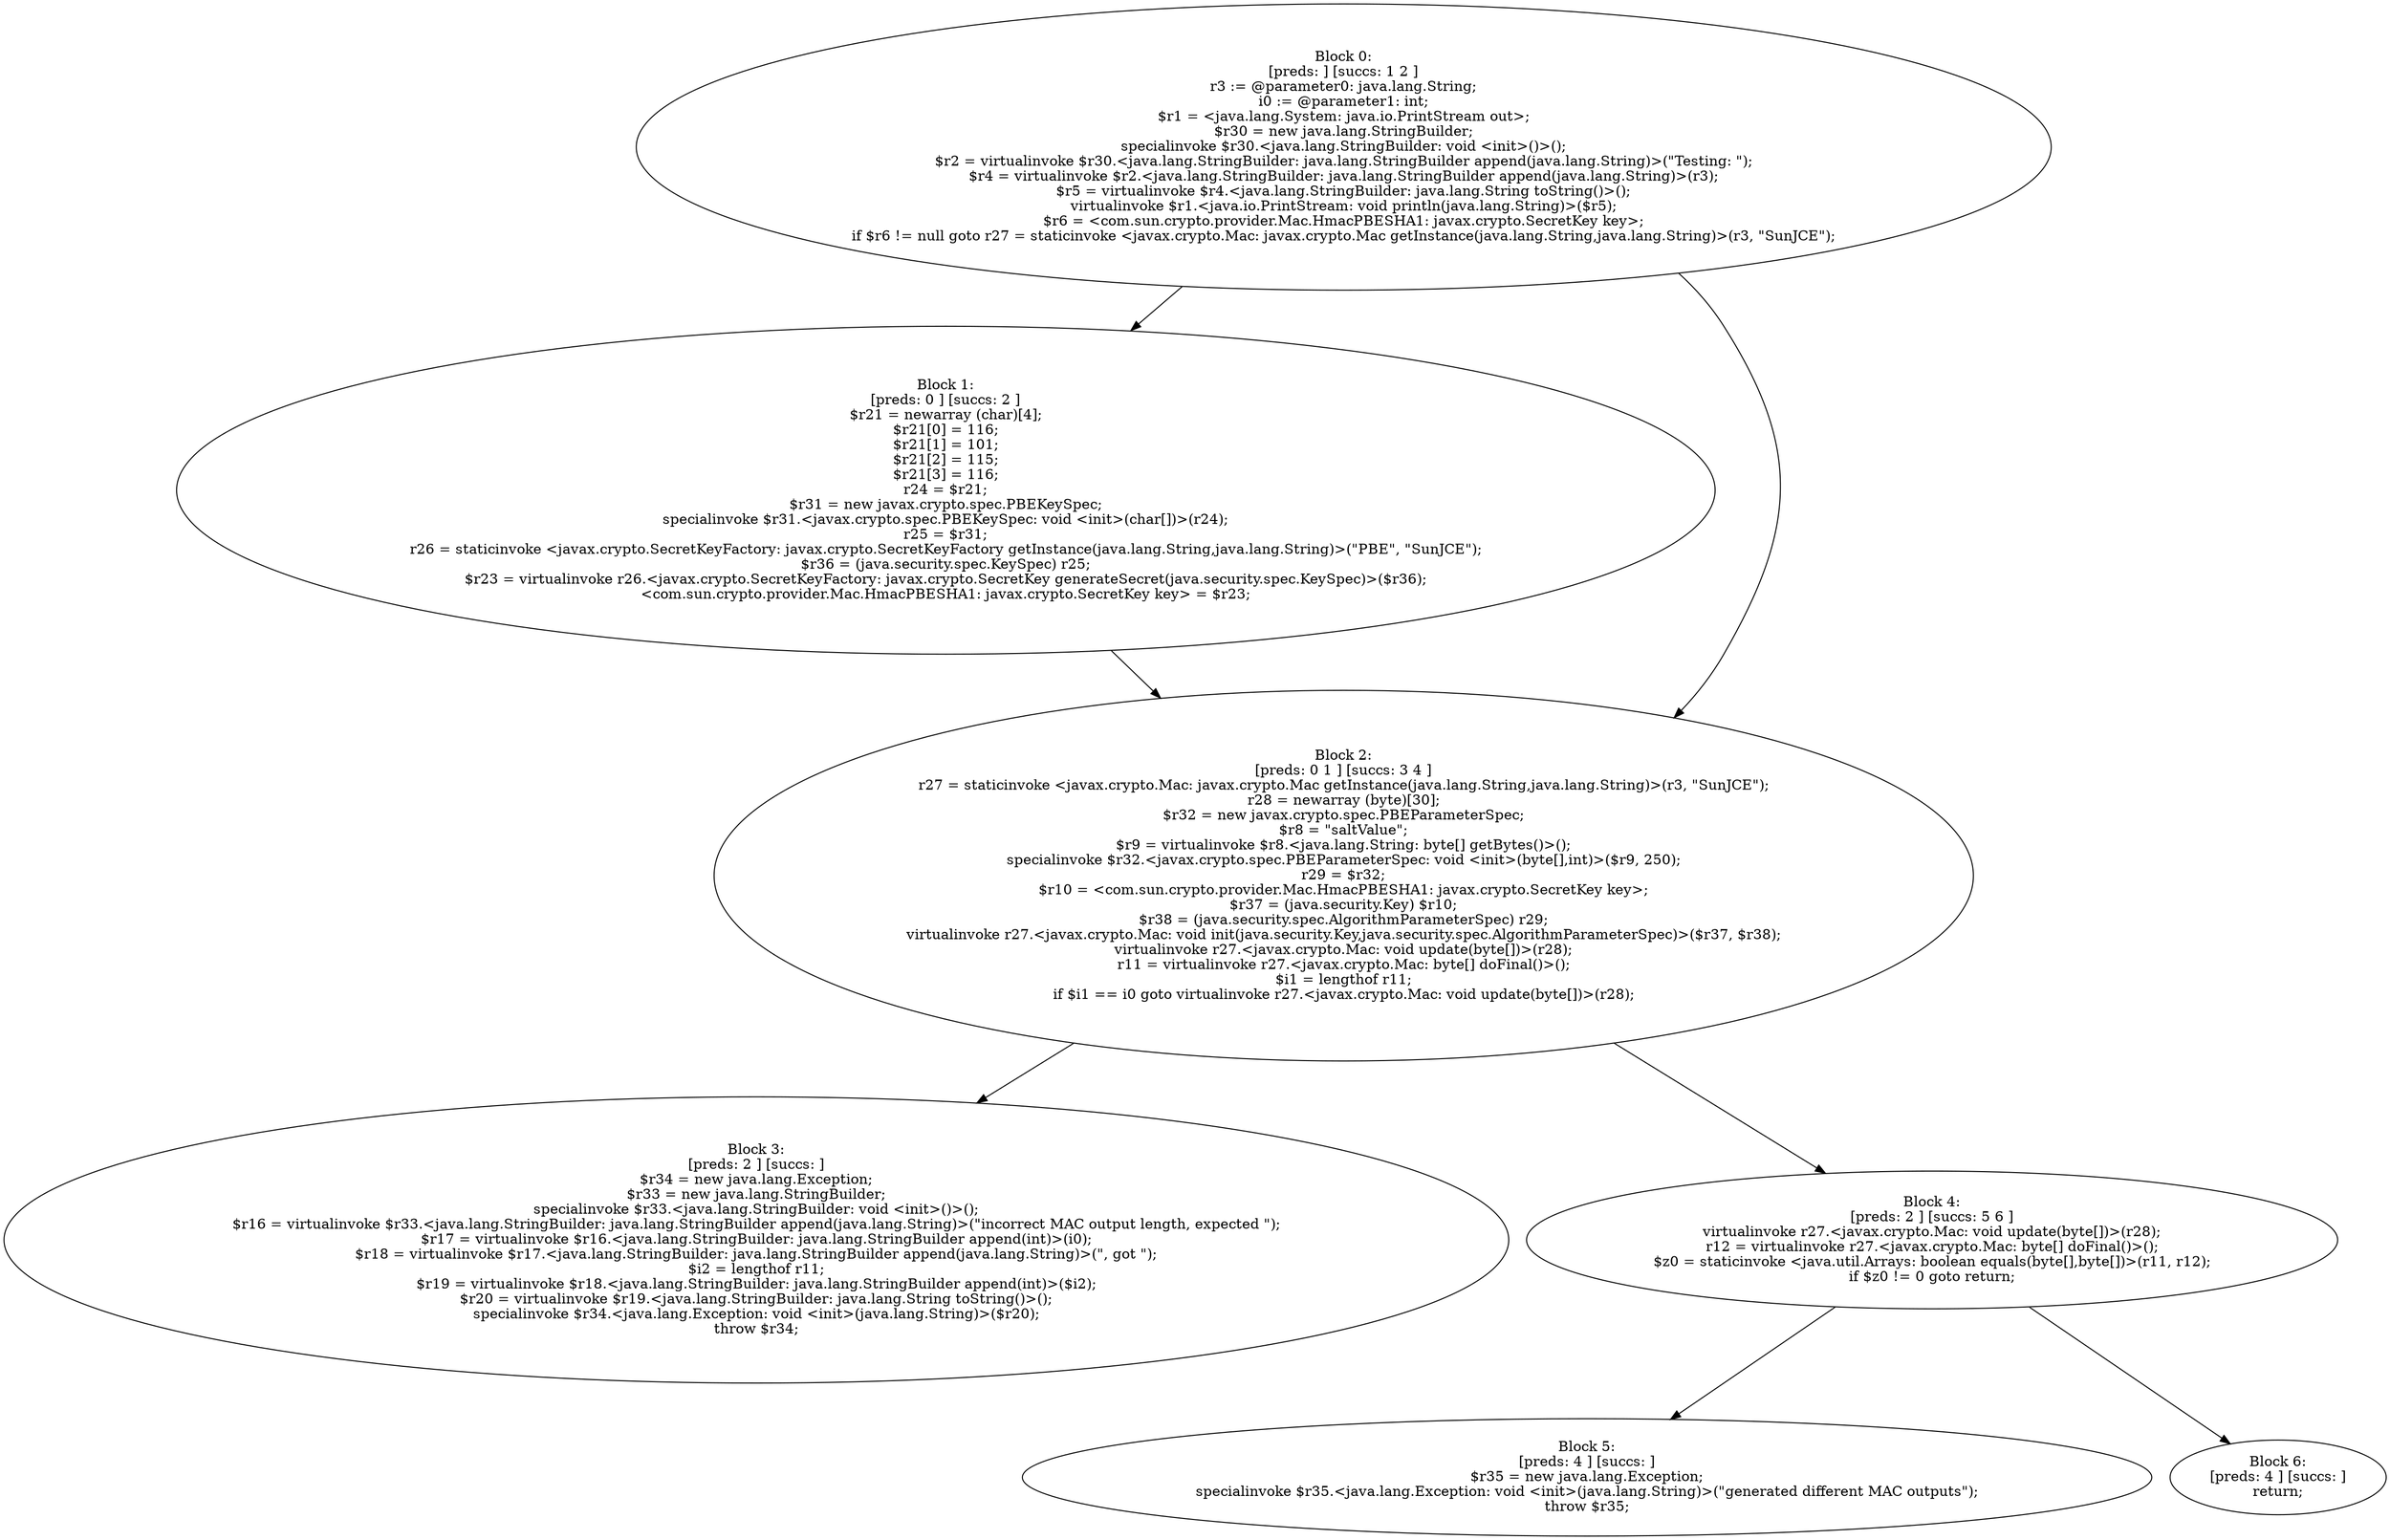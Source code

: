 digraph "unitGraph" {
    "Block 0:
[preds: ] [succs: 1 2 ]
r3 := @parameter0: java.lang.String;
i0 := @parameter1: int;
$r1 = <java.lang.System: java.io.PrintStream out>;
$r30 = new java.lang.StringBuilder;
specialinvoke $r30.<java.lang.StringBuilder: void <init>()>();
$r2 = virtualinvoke $r30.<java.lang.StringBuilder: java.lang.StringBuilder append(java.lang.String)>(\"Testing: \");
$r4 = virtualinvoke $r2.<java.lang.StringBuilder: java.lang.StringBuilder append(java.lang.String)>(r3);
$r5 = virtualinvoke $r4.<java.lang.StringBuilder: java.lang.String toString()>();
virtualinvoke $r1.<java.io.PrintStream: void println(java.lang.String)>($r5);
$r6 = <com.sun.crypto.provider.Mac.HmacPBESHA1: javax.crypto.SecretKey key>;
if $r6 != null goto r27 = staticinvoke <javax.crypto.Mac: javax.crypto.Mac getInstance(java.lang.String,java.lang.String)>(r3, \"SunJCE\");
"
    "Block 1:
[preds: 0 ] [succs: 2 ]
$r21 = newarray (char)[4];
$r21[0] = 116;
$r21[1] = 101;
$r21[2] = 115;
$r21[3] = 116;
r24 = $r21;
$r31 = new javax.crypto.spec.PBEKeySpec;
specialinvoke $r31.<javax.crypto.spec.PBEKeySpec: void <init>(char[])>(r24);
r25 = $r31;
r26 = staticinvoke <javax.crypto.SecretKeyFactory: javax.crypto.SecretKeyFactory getInstance(java.lang.String,java.lang.String)>(\"PBE\", \"SunJCE\");
$r36 = (java.security.spec.KeySpec) r25;
$r23 = virtualinvoke r26.<javax.crypto.SecretKeyFactory: javax.crypto.SecretKey generateSecret(java.security.spec.KeySpec)>($r36);
<com.sun.crypto.provider.Mac.HmacPBESHA1: javax.crypto.SecretKey key> = $r23;
"
    "Block 2:
[preds: 0 1 ] [succs: 3 4 ]
r27 = staticinvoke <javax.crypto.Mac: javax.crypto.Mac getInstance(java.lang.String,java.lang.String)>(r3, \"SunJCE\");
r28 = newarray (byte)[30];
$r32 = new javax.crypto.spec.PBEParameterSpec;
$r8 = \"saltValue\";
$r9 = virtualinvoke $r8.<java.lang.String: byte[] getBytes()>();
specialinvoke $r32.<javax.crypto.spec.PBEParameterSpec: void <init>(byte[],int)>($r9, 250);
r29 = $r32;
$r10 = <com.sun.crypto.provider.Mac.HmacPBESHA1: javax.crypto.SecretKey key>;
$r37 = (java.security.Key) $r10;
$r38 = (java.security.spec.AlgorithmParameterSpec) r29;
virtualinvoke r27.<javax.crypto.Mac: void init(java.security.Key,java.security.spec.AlgorithmParameterSpec)>($r37, $r38);
virtualinvoke r27.<javax.crypto.Mac: void update(byte[])>(r28);
r11 = virtualinvoke r27.<javax.crypto.Mac: byte[] doFinal()>();
$i1 = lengthof r11;
if $i1 == i0 goto virtualinvoke r27.<javax.crypto.Mac: void update(byte[])>(r28);
"
    "Block 3:
[preds: 2 ] [succs: ]
$r34 = new java.lang.Exception;
$r33 = new java.lang.StringBuilder;
specialinvoke $r33.<java.lang.StringBuilder: void <init>()>();
$r16 = virtualinvoke $r33.<java.lang.StringBuilder: java.lang.StringBuilder append(java.lang.String)>(\"incorrect MAC output length, expected \");
$r17 = virtualinvoke $r16.<java.lang.StringBuilder: java.lang.StringBuilder append(int)>(i0);
$r18 = virtualinvoke $r17.<java.lang.StringBuilder: java.lang.StringBuilder append(java.lang.String)>(\", got \");
$i2 = lengthof r11;
$r19 = virtualinvoke $r18.<java.lang.StringBuilder: java.lang.StringBuilder append(int)>($i2);
$r20 = virtualinvoke $r19.<java.lang.StringBuilder: java.lang.String toString()>();
specialinvoke $r34.<java.lang.Exception: void <init>(java.lang.String)>($r20);
throw $r34;
"
    "Block 4:
[preds: 2 ] [succs: 5 6 ]
virtualinvoke r27.<javax.crypto.Mac: void update(byte[])>(r28);
r12 = virtualinvoke r27.<javax.crypto.Mac: byte[] doFinal()>();
$z0 = staticinvoke <java.util.Arrays: boolean equals(byte[],byte[])>(r11, r12);
if $z0 != 0 goto return;
"
    "Block 5:
[preds: 4 ] [succs: ]
$r35 = new java.lang.Exception;
specialinvoke $r35.<java.lang.Exception: void <init>(java.lang.String)>(\"generated different MAC outputs\");
throw $r35;
"
    "Block 6:
[preds: 4 ] [succs: ]
return;
"
    "Block 0:
[preds: ] [succs: 1 2 ]
r3 := @parameter0: java.lang.String;
i0 := @parameter1: int;
$r1 = <java.lang.System: java.io.PrintStream out>;
$r30 = new java.lang.StringBuilder;
specialinvoke $r30.<java.lang.StringBuilder: void <init>()>();
$r2 = virtualinvoke $r30.<java.lang.StringBuilder: java.lang.StringBuilder append(java.lang.String)>(\"Testing: \");
$r4 = virtualinvoke $r2.<java.lang.StringBuilder: java.lang.StringBuilder append(java.lang.String)>(r3);
$r5 = virtualinvoke $r4.<java.lang.StringBuilder: java.lang.String toString()>();
virtualinvoke $r1.<java.io.PrintStream: void println(java.lang.String)>($r5);
$r6 = <com.sun.crypto.provider.Mac.HmacPBESHA1: javax.crypto.SecretKey key>;
if $r6 != null goto r27 = staticinvoke <javax.crypto.Mac: javax.crypto.Mac getInstance(java.lang.String,java.lang.String)>(r3, \"SunJCE\");
"->"Block 1:
[preds: 0 ] [succs: 2 ]
$r21 = newarray (char)[4];
$r21[0] = 116;
$r21[1] = 101;
$r21[2] = 115;
$r21[3] = 116;
r24 = $r21;
$r31 = new javax.crypto.spec.PBEKeySpec;
specialinvoke $r31.<javax.crypto.spec.PBEKeySpec: void <init>(char[])>(r24);
r25 = $r31;
r26 = staticinvoke <javax.crypto.SecretKeyFactory: javax.crypto.SecretKeyFactory getInstance(java.lang.String,java.lang.String)>(\"PBE\", \"SunJCE\");
$r36 = (java.security.spec.KeySpec) r25;
$r23 = virtualinvoke r26.<javax.crypto.SecretKeyFactory: javax.crypto.SecretKey generateSecret(java.security.spec.KeySpec)>($r36);
<com.sun.crypto.provider.Mac.HmacPBESHA1: javax.crypto.SecretKey key> = $r23;
";
    "Block 0:
[preds: ] [succs: 1 2 ]
r3 := @parameter0: java.lang.String;
i0 := @parameter1: int;
$r1 = <java.lang.System: java.io.PrintStream out>;
$r30 = new java.lang.StringBuilder;
specialinvoke $r30.<java.lang.StringBuilder: void <init>()>();
$r2 = virtualinvoke $r30.<java.lang.StringBuilder: java.lang.StringBuilder append(java.lang.String)>(\"Testing: \");
$r4 = virtualinvoke $r2.<java.lang.StringBuilder: java.lang.StringBuilder append(java.lang.String)>(r3);
$r5 = virtualinvoke $r4.<java.lang.StringBuilder: java.lang.String toString()>();
virtualinvoke $r1.<java.io.PrintStream: void println(java.lang.String)>($r5);
$r6 = <com.sun.crypto.provider.Mac.HmacPBESHA1: javax.crypto.SecretKey key>;
if $r6 != null goto r27 = staticinvoke <javax.crypto.Mac: javax.crypto.Mac getInstance(java.lang.String,java.lang.String)>(r3, \"SunJCE\");
"->"Block 2:
[preds: 0 1 ] [succs: 3 4 ]
r27 = staticinvoke <javax.crypto.Mac: javax.crypto.Mac getInstance(java.lang.String,java.lang.String)>(r3, \"SunJCE\");
r28 = newarray (byte)[30];
$r32 = new javax.crypto.spec.PBEParameterSpec;
$r8 = \"saltValue\";
$r9 = virtualinvoke $r8.<java.lang.String: byte[] getBytes()>();
specialinvoke $r32.<javax.crypto.spec.PBEParameterSpec: void <init>(byte[],int)>($r9, 250);
r29 = $r32;
$r10 = <com.sun.crypto.provider.Mac.HmacPBESHA1: javax.crypto.SecretKey key>;
$r37 = (java.security.Key) $r10;
$r38 = (java.security.spec.AlgorithmParameterSpec) r29;
virtualinvoke r27.<javax.crypto.Mac: void init(java.security.Key,java.security.spec.AlgorithmParameterSpec)>($r37, $r38);
virtualinvoke r27.<javax.crypto.Mac: void update(byte[])>(r28);
r11 = virtualinvoke r27.<javax.crypto.Mac: byte[] doFinal()>();
$i1 = lengthof r11;
if $i1 == i0 goto virtualinvoke r27.<javax.crypto.Mac: void update(byte[])>(r28);
";
    "Block 1:
[preds: 0 ] [succs: 2 ]
$r21 = newarray (char)[4];
$r21[0] = 116;
$r21[1] = 101;
$r21[2] = 115;
$r21[3] = 116;
r24 = $r21;
$r31 = new javax.crypto.spec.PBEKeySpec;
specialinvoke $r31.<javax.crypto.spec.PBEKeySpec: void <init>(char[])>(r24);
r25 = $r31;
r26 = staticinvoke <javax.crypto.SecretKeyFactory: javax.crypto.SecretKeyFactory getInstance(java.lang.String,java.lang.String)>(\"PBE\", \"SunJCE\");
$r36 = (java.security.spec.KeySpec) r25;
$r23 = virtualinvoke r26.<javax.crypto.SecretKeyFactory: javax.crypto.SecretKey generateSecret(java.security.spec.KeySpec)>($r36);
<com.sun.crypto.provider.Mac.HmacPBESHA1: javax.crypto.SecretKey key> = $r23;
"->"Block 2:
[preds: 0 1 ] [succs: 3 4 ]
r27 = staticinvoke <javax.crypto.Mac: javax.crypto.Mac getInstance(java.lang.String,java.lang.String)>(r3, \"SunJCE\");
r28 = newarray (byte)[30];
$r32 = new javax.crypto.spec.PBEParameterSpec;
$r8 = \"saltValue\";
$r9 = virtualinvoke $r8.<java.lang.String: byte[] getBytes()>();
specialinvoke $r32.<javax.crypto.spec.PBEParameterSpec: void <init>(byte[],int)>($r9, 250);
r29 = $r32;
$r10 = <com.sun.crypto.provider.Mac.HmacPBESHA1: javax.crypto.SecretKey key>;
$r37 = (java.security.Key) $r10;
$r38 = (java.security.spec.AlgorithmParameterSpec) r29;
virtualinvoke r27.<javax.crypto.Mac: void init(java.security.Key,java.security.spec.AlgorithmParameterSpec)>($r37, $r38);
virtualinvoke r27.<javax.crypto.Mac: void update(byte[])>(r28);
r11 = virtualinvoke r27.<javax.crypto.Mac: byte[] doFinal()>();
$i1 = lengthof r11;
if $i1 == i0 goto virtualinvoke r27.<javax.crypto.Mac: void update(byte[])>(r28);
";
    "Block 2:
[preds: 0 1 ] [succs: 3 4 ]
r27 = staticinvoke <javax.crypto.Mac: javax.crypto.Mac getInstance(java.lang.String,java.lang.String)>(r3, \"SunJCE\");
r28 = newarray (byte)[30];
$r32 = new javax.crypto.spec.PBEParameterSpec;
$r8 = \"saltValue\";
$r9 = virtualinvoke $r8.<java.lang.String: byte[] getBytes()>();
specialinvoke $r32.<javax.crypto.spec.PBEParameterSpec: void <init>(byte[],int)>($r9, 250);
r29 = $r32;
$r10 = <com.sun.crypto.provider.Mac.HmacPBESHA1: javax.crypto.SecretKey key>;
$r37 = (java.security.Key) $r10;
$r38 = (java.security.spec.AlgorithmParameterSpec) r29;
virtualinvoke r27.<javax.crypto.Mac: void init(java.security.Key,java.security.spec.AlgorithmParameterSpec)>($r37, $r38);
virtualinvoke r27.<javax.crypto.Mac: void update(byte[])>(r28);
r11 = virtualinvoke r27.<javax.crypto.Mac: byte[] doFinal()>();
$i1 = lengthof r11;
if $i1 == i0 goto virtualinvoke r27.<javax.crypto.Mac: void update(byte[])>(r28);
"->"Block 3:
[preds: 2 ] [succs: ]
$r34 = new java.lang.Exception;
$r33 = new java.lang.StringBuilder;
specialinvoke $r33.<java.lang.StringBuilder: void <init>()>();
$r16 = virtualinvoke $r33.<java.lang.StringBuilder: java.lang.StringBuilder append(java.lang.String)>(\"incorrect MAC output length, expected \");
$r17 = virtualinvoke $r16.<java.lang.StringBuilder: java.lang.StringBuilder append(int)>(i0);
$r18 = virtualinvoke $r17.<java.lang.StringBuilder: java.lang.StringBuilder append(java.lang.String)>(\", got \");
$i2 = lengthof r11;
$r19 = virtualinvoke $r18.<java.lang.StringBuilder: java.lang.StringBuilder append(int)>($i2);
$r20 = virtualinvoke $r19.<java.lang.StringBuilder: java.lang.String toString()>();
specialinvoke $r34.<java.lang.Exception: void <init>(java.lang.String)>($r20);
throw $r34;
";
    "Block 2:
[preds: 0 1 ] [succs: 3 4 ]
r27 = staticinvoke <javax.crypto.Mac: javax.crypto.Mac getInstance(java.lang.String,java.lang.String)>(r3, \"SunJCE\");
r28 = newarray (byte)[30];
$r32 = new javax.crypto.spec.PBEParameterSpec;
$r8 = \"saltValue\";
$r9 = virtualinvoke $r8.<java.lang.String: byte[] getBytes()>();
specialinvoke $r32.<javax.crypto.spec.PBEParameterSpec: void <init>(byte[],int)>($r9, 250);
r29 = $r32;
$r10 = <com.sun.crypto.provider.Mac.HmacPBESHA1: javax.crypto.SecretKey key>;
$r37 = (java.security.Key) $r10;
$r38 = (java.security.spec.AlgorithmParameterSpec) r29;
virtualinvoke r27.<javax.crypto.Mac: void init(java.security.Key,java.security.spec.AlgorithmParameterSpec)>($r37, $r38);
virtualinvoke r27.<javax.crypto.Mac: void update(byte[])>(r28);
r11 = virtualinvoke r27.<javax.crypto.Mac: byte[] doFinal()>();
$i1 = lengthof r11;
if $i1 == i0 goto virtualinvoke r27.<javax.crypto.Mac: void update(byte[])>(r28);
"->"Block 4:
[preds: 2 ] [succs: 5 6 ]
virtualinvoke r27.<javax.crypto.Mac: void update(byte[])>(r28);
r12 = virtualinvoke r27.<javax.crypto.Mac: byte[] doFinal()>();
$z0 = staticinvoke <java.util.Arrays: boolean equals(byte[],byte[])>(r11, r12);
if $z0 != 0 goto return;
";
    "Block 4:
[preds: 2 ] [succs: 5 6 ]
virtualinvoke r27.<javax.crypto.Mac: void update(byte[])>(r28);
r12 = virtualinvoke r27.<javax.crypto.Mac: byte[] doFinal()>();
$z0 = staticinvoke <java.util.Arrays: boolean equals(byte[],byte[])>(r11, r12);
if $z0 != 0 goto return;
"->"Block 5:
[preds: 4 ] [succs: ]
$r35 = new java.lang.Exception;
specialinvoke $r35.<java.lang.Exception: void <init>(java.lang.String)>(\"generated different MAC outputs\");
throw $r35;
";
    "Block 4:
[preds: 2 ] [succs: 5 6 ]
virtualinvoke r27.<javax.crypto.Mac: void update(byte[])>(r28);
r12 = virtualinvoke r27.<javax.crypto.Mac: byte[] doFinal()>();
$z0 = staticinvoke <java.util.Arrays: boolean equals(byte[],byte[])>(r11, r12);
if $z0 != 0 goto return;
"->"Block 6:
[preds: 4 ] [succs: ]
return;
";
}
